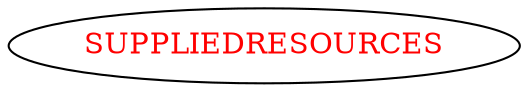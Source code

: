 digraph dependencyGraph {
 concentrate=true;
 ranksep="2.0";
 rankdir="LR"; 
 splines="ortho";
"SUPPLIEDRESOURCES" [fontcolor="red"];
}